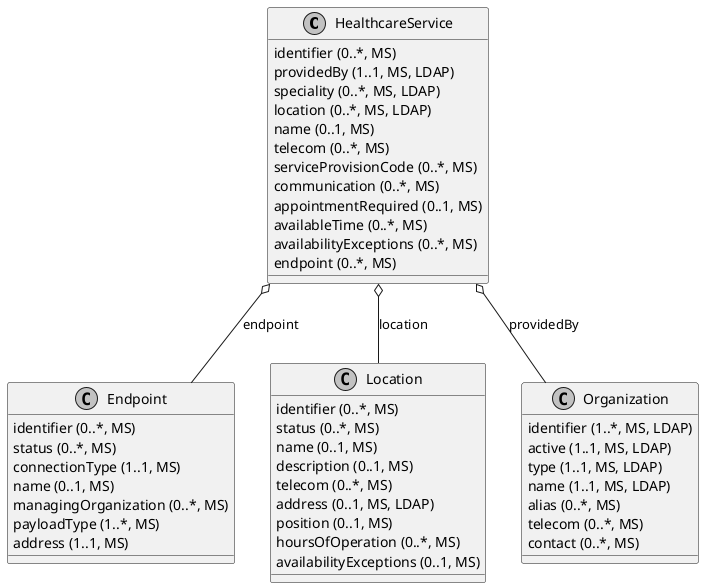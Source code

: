 @startuml ClassDiagram.HealthcareService
skinparam monochrome true
class HealthcareService {
  {field} identifier (0..*, MS)
  {field} providedBy (1..1, MS, LDAP)
  {field} speciality (0..*, MS, LDAP)
  {field} location (0..*, MS, LDAP)
  {field} name (0..1, MS)
  {field} telecom (0..*, MS)
  {field} serviceProvisionCode (0..*, MS)
  {field} communication (0..*, MS)
  {field} appointmentRequired (0..1, MS)
  {field} availableTime (0..*, MS)
  {field} availabilityExceptions (0..*, MS)
  {field} endpoint (0..*, MS)
}
class Endpoint {
  {field} identifier (0..*, MS)
  {field} status (0..*, MS)
  {field} connectionType (1..1, MS)
  {field} name (0..1, MS)
  {field} managingOrganization (0..*, MS)
  {field} payloadType (1..*, MS)
  {field} address (1..1, MS)
}
class Location {
  {field} identifier (0..*, MS)
  {field} status (0..*, MS)
  {field} name (0..1, MS)
  {field} description (0..1, MS)
  {field} telecom (0..*, MS)
  {field} address (0..1, MS, LDAP)
  {field} position (0..1, MS)
  {field} hoursOfOperation (0..*, MS)
  {field} availabilityExceptions (0..1, MS)
}
class Organization {
  {field} identifier (1..*, MS, LDAP)
  {field} active (1..1, MS, LDAP)
  {field} type (1..1, MS, LDAP)
  {field} name (1..1, MS, LDAP)
  {field} alias (0..*, MS)
  {field} telecom (0..*, MS)
  {field} contact (0..*, MS)
}

HealthcareService o-- Organization: providedBy
HealthcareService o-- Endpoint: endpoint
HealthcareService o-- Location: location

@enduml